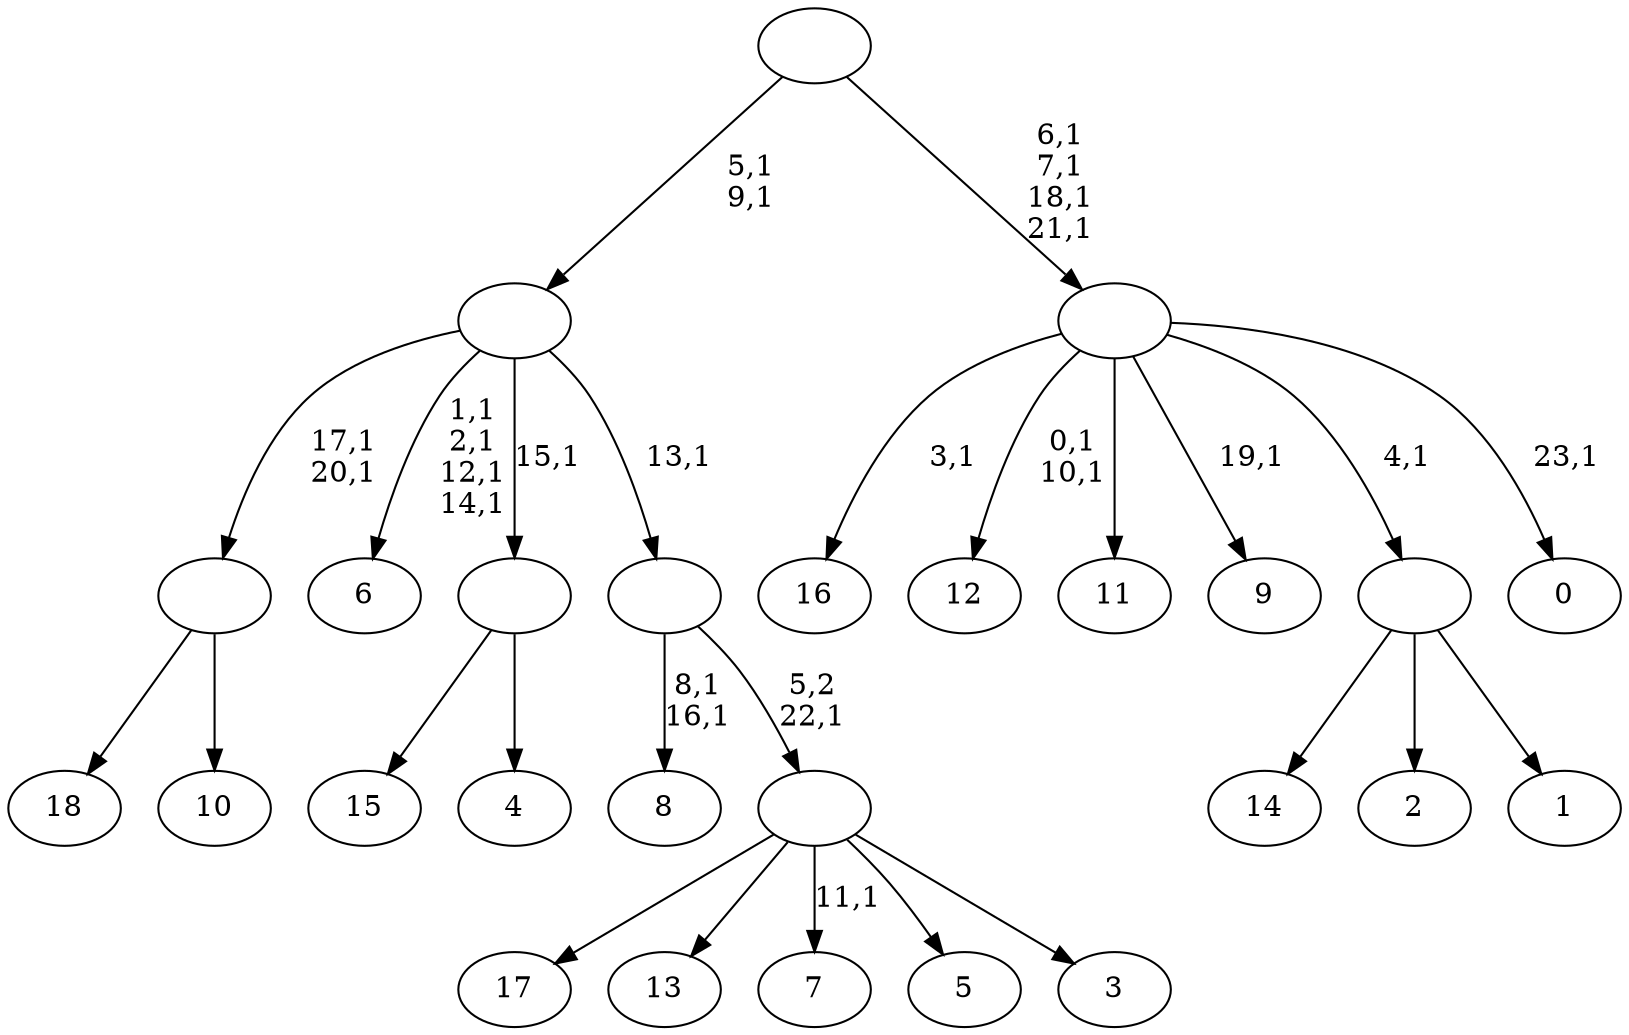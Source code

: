 digraph T {
	43 [label="18"]
	42 [label="17"]
	41 [label="16"]
	39 [label="15"]
	38 [label="14"]
	37 [label="13"]
	36 [label="12"]
	33 [label="11"]
	32 [label="10"]
	31 [label=""]
	29 [label="9"]
	27 [label="8"]
	24 [label="7"]
	22 [label="6"]
	17 [label="5"]
	16 [label="4"]
	15 [label=""]
	14 [label="3"]
	13 [label=""]
	12 [label=""]
	11 [label=""]
	9 [label="2"]
	8 [label="1"]
	7 [label=""]
	6 [label="0"]
	4 [label=""]
	0 [label=""]
	31 -> 43 [label=""]
	31 -> 32 [label=""]
	15 -> 39 [label=""]
	15 -> 16 [label=""]
	13 -> 24 [label="11,1"]
	13 -> 42 [label=""]
	13 -> 37 [label=""]
	13 -> 17 [label=""]
	13 -> 14 [label=""]
	12 -> 27 [label="8,1\n16,1"]
	12 -> 13 [label="5,2\n22,1"]
	11 -> 22 [label="1,1\n2,1\n12,1\n14,1"]
	11 -> 31 [label="17,1\n20,1"]
	11 -> 15 [label="15,1"]
	11 -> 12 [label="13,1"]
	7 -> 38 [label=""]
	7 -> 9 [label=""]
	7 -> 8 [label=""]
	4 -> 6 [label="23,1"]
	4 -> 29 [label="19,1"]
	4 -> 36 [label="0,1\n10,1"]
	4 -> 41 [label="3,1"]
	4 -> 33 [label=""]
	4 -> 7 [label="4,1"]
	0 -> 4 [label="6,1\n7,1\n18,1\n21,1"]
	0 -> 11 [label="5,1\n9,1"]
}

